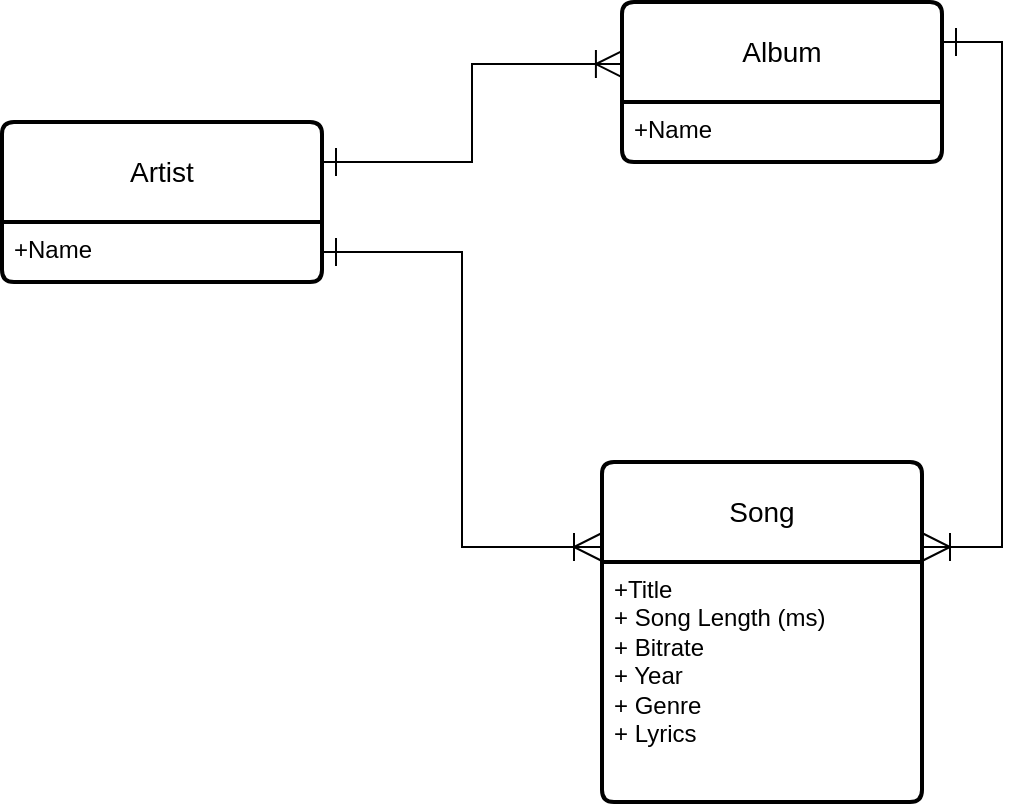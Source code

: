 <mxfile version="21.7.5" type="device">
  <diagram name="Page-1" id="ZN8mXsyS5L2r3een8IQl">
    <mxGraphModel dx="1434" dy="838" grid="1" gridSize="10" guides="1" tooltips="1" connect="1" arrows="1" fold="1" page="1" pageScale="1" pageWidth="850" pageHeight="1100" math="0" shadow="0">
      <root>
        <mxCell id="0" />
        <mxCell id="1" parent="0" />
        <mxCell id="QjrjRDRaY8vNSI7hmlfQ-16" style="edgeStyle=orthogonalEdgeStyle;rounded=0;orthogonalLoop=1;jettySize=auto;html=1;exitX=1;exitY=0.25;exitDx=0;exitDy=0;entryX=0.006;entryY=0.388;entryDx=0;entryDy=0;entryPerimeter=0;endArrow=ERoneToMany;endFill=0;startSize=12;endSize=12;startArrow=ERone;startFill=0;" parent="1" source="QjrjRDRaY8vNSI7hmlfQ-5" target="QjrjRDRaY8vNSI7hmlfQ-13" edge="1">
          <mxGeometry relative="1" as="geometry" />
        </mxCell>
        <mxCell id="QjrjRDRaY8vNSI7hmlfQ-5" value="Artist" style="swimlane;childLayout=stackLayout;horizontal=1;startSize=50;horizontalStack=0;rounded=1;fontSize=14;fontStyle=0;strokeWidth=2;resizeParent=0;resizeLast=1;shadow=0;dashed=0;align=center;arcSize=4;whiteSpace=wrap;html=1;" parent="1" vertex="1">
          <mxGeometry x="70" y="130" width="160" height="80" as="geometry" />
        </mxCell>
        <mxCell id="QjrjRDRaY8vNSI7hmlfQ-6" value="+Name" style="align=left;strokeColor=none;fillColor=none;spacingLeft=4;fontSize=12;verticalAlign=top;resizable=0;rotatable=0;part=1;html=1;" parent="QjrjRDRaY8vNSI7hmlfQ-5" vertex="1">
          <mxGeometry y="50" width="160" height="30" as="geometry" />
        </mxCell>
        <mxCell id="QjrjRDRaY8vNSI7hmlfQ-7" value="Song" style="swimlane;childLayout=stackLayout;horizontal=1;startSize=50;horizontalStack=0;rounded=1;fontSize=14;fontStyle=0;strokeWidth=2;resizeParent=0;resizeLast=1;shadow=0;dashed=0;align=center;arcSize=4;whiteSpace=wrap;html=1;" parent="1" vertex="1">
          <mxGeometry x="370" y="300" width="160" height="170" as="geometry" />
        </mxCell>
        <mxCell id="QjrjRDRaY8vNSI7hmlfQ-8" value="+Title&lt;br&gt;+ Song Length (ms)&lt;br&gt;+ Bitrate&lt;br&gt;+ Year&lt;br&gt;+ Genre&lt;br&gt;+ Lyrics" style="align=left;strokeColor=none;fillColor=none;spacingLeft=4;fontSize=12;verticalAlign=top;resizable=0;rotatable=0;part=1;html=1;" parent="QjrjRDRaY8vNSI7hmlfQ-7" vertex="1">
          <mxGeometry y="50" width="160" height="120" as="geometry" />
        </mxCell>
        <mxCell id="QjrjRDRaY8vNSI7hmlfQ-17" style="edgeStyle=orthogonalEdgeStyle;rounded=0;orthogonalLoop=1;jettySize=auto;html=1;exitX=1;exitY=0.25;exitDx=0;exitDy=0;entryX=1;entryY=0.25;entryDx=0;entryDy=0;endArrow=ERoneToMany;endFill=0;startArrow=ERone;startFill=0;endSize=12;startSize=12;" parent="1" source="QjrjRDRaY8vNSI7hmlfQ-13" target="QjrjRDRaY8vNSI7hmlfQ-7" edge="1">
          <mxGeometry relative="1" as="geometry" />
        </mxCell>
        <mxCell id="QjrjRDRaY8vNSI7hmlfQ-13" value="Album" style="swimlane;childLayout=stackLayout;horizontal=1;startSize=50;horizontalStack=0;rounded=1;fontSize=14;fontStyle=0;strokeWidth=2;resizeParent=0;resizeLast=1;shadow=0;dashed=0;align=center;arcSize=4;whiteSpace=wrap;html=1;" parent="1" vertex="1">
          <mxGeometry x="380" y="70" width="160" height="80" as="geometry" />
        </mxCell>
        <mxCell id="QjrjRDRaY8vNSI7hmlfQ-14" value="+Name" style="align=left;strokeColor=none;fillColor=none;spacingLeft=4;fontSize=12;verticalAlign=top;resizable=0;rotatable=0;part=1;html=1;" parent="QjrjRDRaY8vNSI7hmlfQ-13" vertex="1">
          <mxGeometry y="50" width="160" height="30" as="geometry" />
        </mxCell>
        <mxCell id="QjrjRDRaY8vNSI7hmlfQ-18" style="edgeStyle=orthogonalEdgeStyle;rounded=0;orthogonalLoop=1;jettySize=auto;html=1;exitX=1;exitY=0.5;exitDx=0;exitDy=0;entryX=0;entryY=0.25;entryDx=0;entryDy=0;endArrow=ERoneToMany;endFill=0;startSize=12;endSize=12;startArrow=ERone;startFill=0;" parent="1" source="QjrjRDRaY8vNSI7hmlfQ-6" target="QjrjRDRaY8vNSI7hmlfQ-7" edge="1">
          <mxGeometry relative="1" as="geometry" />
        </mxCell>
      </root>
    </mxGraphModel>
  </diagram>
</mxfile>
